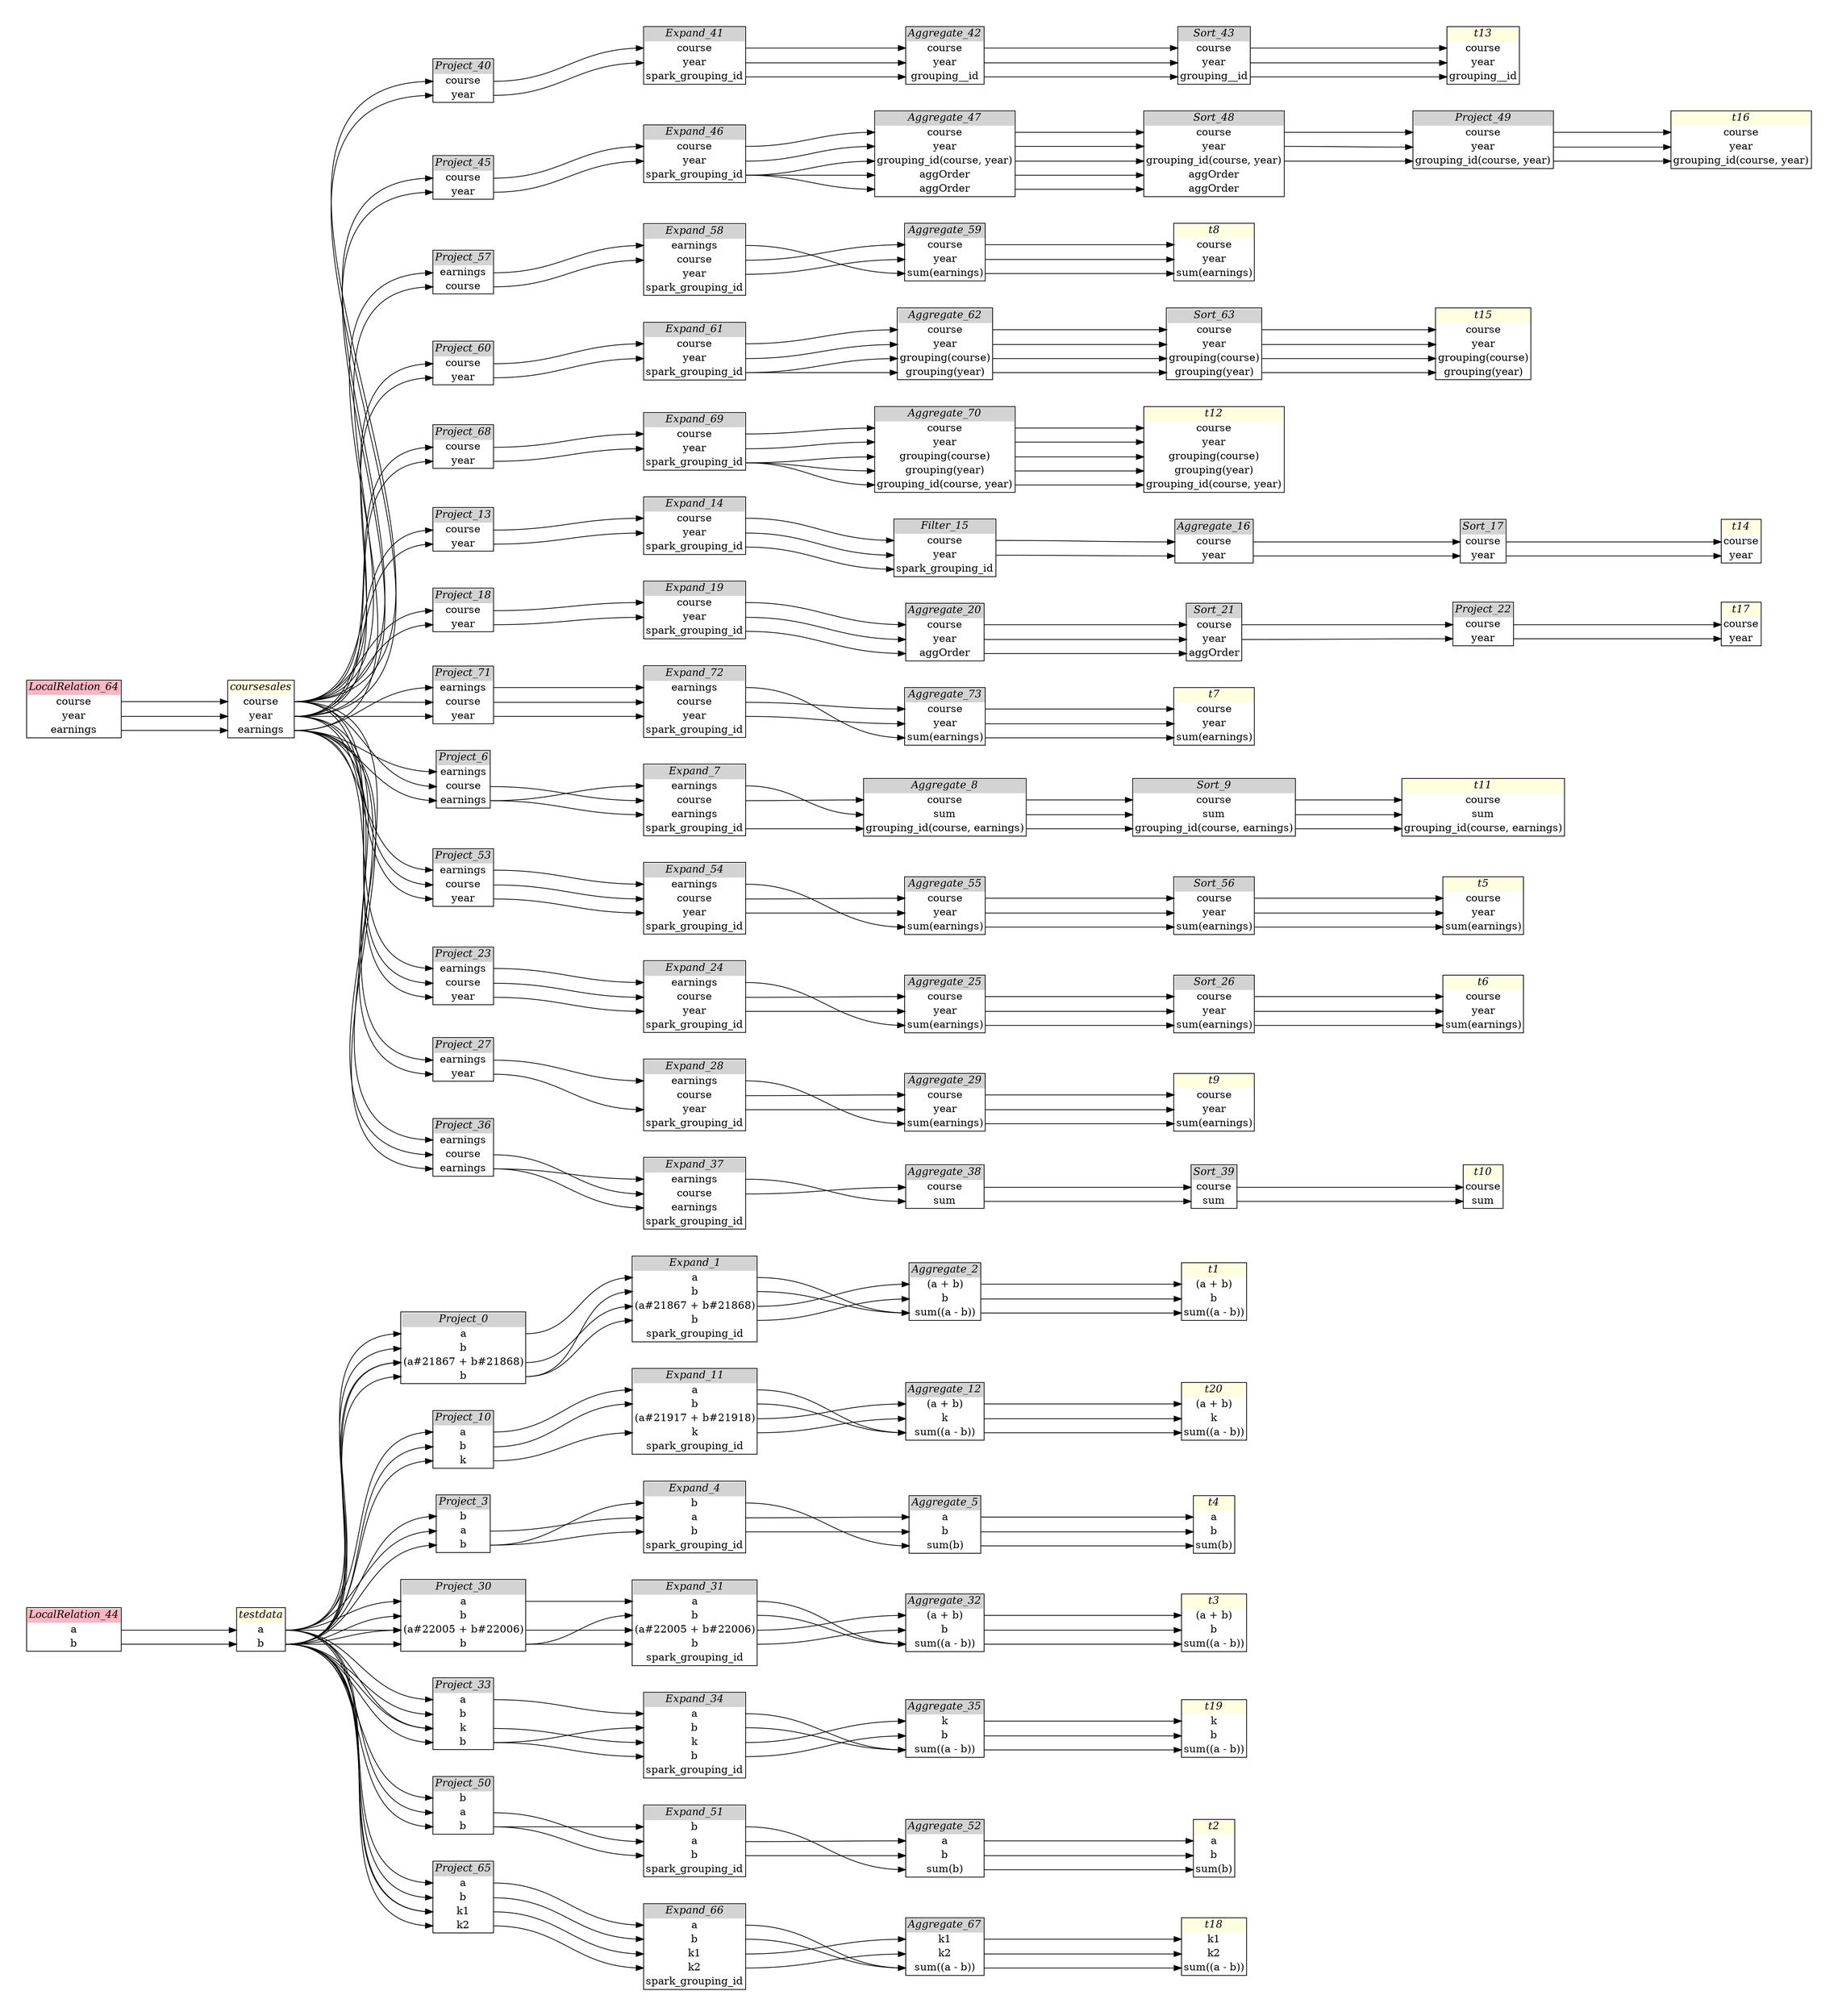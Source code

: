 // Automatically generated by SQLFlowTestSuite


digraph {
  graph [pad="0.5", nodesep="0.5", ranksep="2", fontname="Helvetica"];
  node [shape=plain]
  rankdir=LR;

  
"Aggregate_12" [label=<
<table border="1" cellborder="0" cellspacing="0">
  <tr><td bgcolor="lightgray" port="nodeName"><i>Aggregate_12</i></td></tr>
  <tr><td port="0">(a + b)</td></tr>
<tr><td port="1">k</td></tr>
<tr><td port="2">sum((a - b))</td></tr>
</table>>];
     

"Aggregate_16" [label=<
<table border="1" cellborder="0" cellspacing="0">
  <tr><td bgcolor="lightgray" port="nodeName"><i>Aggregate_16</i></td></tr>
  <tr><td port="0">course</td></tr>
<tr><td port="1">year</td></tr>
</table>>];
     

"Aggregate_2" [label=<
<table border="1" cellborder="0" cellspacing="0">
  <tr><td bgcolor="lightgray" port="nodeName"><i>Aggregate_2</i></td></tr>
  <tr><td port="0">(a + b)</td></tr>
<tr><td port="1">b</td></tr>
<tr><td port="2">sum((a - b))</td></tr>
</table>>];
     

"Aggregate_20" [label=<
<table border="1" cellborder="0" cellspacing="0">
  <tr><td bgcolor="lightgray" port="nodeName"><i>Aggregate_20</i></td></tr>
  <tr><td port="0">course</td></tr>
<tr><td port="1">year</td></tr>
<tr><td port="2">aggOrder</td></tr>
</table>>];
     

"Aggregate_25" [label=<
<table border="1" cellborder="0" cellspacing="0">
  <tr><td bgcolor="lightgray" port="nodeName"><i>Aggregate_25</i></td></tr>
  <tr><td port="0">course</td></tr>
<tr><td port="1">year</td></tr>
<tr><td port="2">sum(earnings)</td></tr>
</table>>];
     

"Aggregate_29" [label=<
<table border="1" cellborder="0" cellspacing="0">
  <tr><td bgcolor="lightgray" port="nodeName"><i>Aggregate_29</i></td></tr>
  <tr><td port="0">course</td></tr>
<tr><td port="1">year</td></tr>
<tr><td port="2">sum(earnings)</td></tr>
</table>>];
     

"Aggregate_32" [label=<
<table border="1" cellborder="0" cellspacing="0">
  <tr><td bgcolor="lightgray" port="nodeName"><i>Aggregate_32</i></td></tr>
  <tr><td port="0">(a + b)</td></tr>
<tr><td port="1">b</td></tr>
<tr><td port="2">sum((a - b))</td></tr>
</table>>];
     

"Aggregate_35" [label=<
<table border="1" cellborder="0" cellspacing="0">
  <tr><td bgcolor="lightgray" port="nodeName"><i>Aggregate_35</i></td></tr>
  <tr><td port="0">k</td></tr>
<tr><td port="1">b</td></tr>
<tr><td port="2">sum((a - b))</td></tr>
</table>>];
     

"Aggregate_38" [label=<
<table border="1" cellborder="0" cellspacing="0">
  <tr><td bgcolor="lightgray" port="nodeName"><i>Aggregate_38</i></td></tr>
  <tr><td port="0">course</td></tr>
<tr><td port="1">sum</td></tr>
</table>>];
     

"Aggregate_42" [label=<
<table border="1" cellborder="0" cellspacing="0">
  <tr><td bgcolor="lightgray" port="nodeName"><i>Aggregate_42</i></td></tr>
  <tr><td port="0">course</td></tr>
<tr><td port="1">year</td></tr>
<tr><td port="2">grouping__id</td></tr>
</table>>];
     

"Aggregate_47" [label=<
<table border="1" cellborder="0" cellspacing="0">
  <tr><td bgcolor="lightgray" port="nodeName"><i>Aggregate_47</i></td></tr>
  <tr><td port="0">course</td></tr>
<tr><td port="1">year</td></tr>
<tr><td port="2">grouping_id(course, year)</td></tr>
<tr><td port="3">aggOrder</td></tr>
<tr><td port="4">aggOrder</td></tr>
</table>>];
     

"Aggregate_5" [label=<
<table border="1" cellborder="0" cellspacing="0">
  <tr><td bgcolor="lightgray" port="nodeName"><i>Aggregate_5</i></td></tr>
  <tr><td port="0">a</td></tr>
<tr><td port="1">b</td></tr>
<tr><td port="2">sum(b)</td></tr>
</table>>];
     

"Aggregate_52" [label=<
<table border="1" cellborder="0" cellspacing="0">
  <tr><td bgcolor="lightgray" port="nodeName"><i>Aggregate_52</i></td></tr>
  <tr><td port="0">a</td></tr>
<tr><td port="1">b</td></tr>
<tr><td port="2">sum(b)</td></tr>
</table>>];
     

"Aggregate_55" [label=<
<table border="1" cellborder="0" cellspacing="0">
  <tr><td bgcolor="lightgray" port="nodeName"><i>Aggregate_55</i></td></tr>
  <tr><td port="0">course</td></tr>
<tr><td port="1">year</td></tr>
<tr><td port="2">sum(earnings)</td></tr>
</table>>];
     

"Aggregate_59" [label=<
<table border="1" cellborder="0" cellspacing="0">
  <tr><td bgcolor="lightgray" port="nodeName"><i>Aggregate_59</i></td></tr>
  <tr><td port="0">course</td></tr>
<tr><td port="1">year</td></tr>
<tr><td port="2">sum(earnings)</td></tr>
</table>>];
     

"Aggregate_62" [label=<
<table border="1" cellborder="0" cellspacing="0">
  <tr><td bgcolor="lightgray" port="nodeName"><i>Aggregate_62</i></td></tr>
  <tr><td port="0">course</td></tr>
<tr><td port="1">year</td></tr>
<tr><td port="2">grouping(course)</td></tr>
<tr><td port="3">grouping(year)</td></tr>
</table>>];
     

"Aggregate_67" [label=<
<table border="1" cellborder="0" cellspacing="0">
  <tr><td bgcolor="lightgray" port="nodeName"><i>Aggregate_67</i></td></tr>
  <tr><td port="0">k1</td></tr>
<tr><td port="1">k2</td></tr>
<tr><td port="2">sum((a - b))</td></tr>
</table>>];
     

"Aggregate_70" [label=<
<table border="1" cellborder="0" cellspacing="0">
  <tr><td bgcolor="lightgray" port="nodeName"><i>Aggregate_70</i></td></tr>
  <tr><td port="0">course</td></tr>
<tr><td port="1">year</td></tr>
<tr><td port="2">grouping(course)</td></tr>
<tr><td port="3">grouping(year)</td></tr>
<tr><td port="4">grouping_id(course, year)</td></tr>
</table>>];
     

"Aggregate_73" [label=<
<table border="1" cellborder="0" cellspacing="0">
  <tr><td bgcolor="lightgray" port="nodeName"><i>Aggregate_73</i></td></tr>
  <tr><td port="0">course</td></tr>
<tr><td port="1">year</td></tr>
<tr><td port="2">sum(earnings)</td></tr>
</table>>];
     

"Aggregate_8" [label=<
<table border="1" cellborder="0" cellspacing="0">
  <tr><td bgcolor="lightgray" port="nodeName"><i>Aggregate_8</i></td></tr>
  <tr><td port="0">course</td></tr>
<tr><td port="1">sum</td></tr>
<tr><td port="2">grouping_id(course, earnings)</td></tr>
</table>>];
     

"Expand_1" [label=<
<table border="1" cellborder="0" cellspacing="0">
  <tr><td bgcolor="lightgray" port="nodeName"><i>Expand_1</i></td></tr>
  <tr><td port="0">a</td></tr>
<tr><td port="1">b</td></tr>
<tr><td port="2">(a#21867 + b#21868)</td></tr>
<tr><td port="3">b</td></tr>
<tr><td port="4">spark_grouping_id</td></tr>
</table>>];
     

"Expand_11" [label=<
<table border="1" cellborder="0" cellspacing="0">
  <tr><td bgcolor="lightgray" port="nodeName"><i>Expand_11</i></td></tr>
  <tr><td port="0">a</td></tr>
<tr><td port="1">b</td></tr>
<tr><td port="2">(a#21917 + b#21918)</td></tr>
<tr><td port="3">k</td></tr>
<tr><td port="4">spark_grouping_id</td></tr>
</table>>];
     

"Expand_14" [label=<
<table border="1" cellborder="0" cellspacing="0">
  <tr><td bgcolor="lightgray" port="nodeName"><i>Expand_14</i></td></tr>
  <tr><td port="0">course</td></tr>
<tr><td port="1">year</td></tr>
<tr><td port="2">spark_grouping_id</td></tr>
</table>>];
     

"Expand_19" [label=<
<table border="1" cellborder="0" cellspacing="0">
  <tr><td bgcolor="lightgray" port="nodeName"><i>Expand_19</i></td></tr>
  <tr><td port="0">course</td></tr>
<tr><td port="1">year</td></tr>
<tr><td port="2">spark_grouping_id</td></tr>
</table>>];
     

"Expand_24" [label=<
<table border="1" cellborder="0" cellspacing="0">
  <tr><td bgcolor="lightgray" port="nodeName"><i>Expand_24</i></td></tr>
  <tr><td port="0">earnings</td></tr>
<tr><td port="1">course</td></tr>
<tr><td port="2">year</td></tr>
<tr><td port="3">spark_grouping_id</td></tr>
</table>>];
     

"Expand_28" [label=<
<table border="1" cellborder="0" cellspacing="0">
  <tr><td bgcolor="lightgray" port="nodeName"><i>Expand_28</i></td></tr>
  <tr><td port="0">earnings</td></tr>
<tr><td port="1">course</td></tr>
<tr><td port="2">year</td></tr>
<tr><td port="3">spark_grouping_id</td></tr>
</table>>];
     

"Expand_31" [label=<
<table border="1" cellborder="0" cellspacing="0">
  <tr><td bgcolor="lightgray" port="nodeName"><i>Expand_31</i></td></tr>
  <tr><td port="0">a</td></tr>
<tr><td port="1">b</td></tr>
<tr><td port="2">(a#22005 + b#22006)</td></tr>
<tr><td port="3">b</td></tr>
<tr><td port="4">spark_grouping_id</td></tr>
</table>>];
     

"Expand_34" [label=<
<table border="1" cellborder="0" cellspacing="0">
  <tr><td bgcolor="lightgray" port="nodeName"><i>Expand_34</i></td></tr>
  <tr><td port="0">a</td></tr>
<tr><td port="1">b</td></tr>
<tr><td port="2">k</td></tr>
<tr><td port="3">b</td></tr>
<tr><td port="4">spark_grouping_id</td></tr>
</table>>];
     

"Expand_37" [label=<
<table border="1" cellborder="0" cellspacing="0">
  <tr><td bgcolor="lightgray" port="nodeName"><i>Expand_37</i></td></tr>
  <tr><td port="0">earnings</td></tr>
<tr><td port="1">course</td></tr>
<tr><td port="2">earnings</td></tr>
<tr><td port="3">spark_grouping_id</td></tr>
</table>>];
     

"Expand_4" [label=<
<table border="1" cellborder="0" cellspacing="0">
  <tr><td bgcolor="lightgray" port="nodeName"><i>Expand_4</i></td></tr>
  <tr><td port="0">b</td></tr>
<tr><td port="1">a</td></tr>
<tr><td port="2">b</td></tr>
<tr><td port="3">spark_grouping_id</td></tr>
</table>>];
     

"Expand_41" [label=<
<table border="1" cellborder="0" cellspacing="0">
  <tr><td bgcolor="lightgray" port="nodeName"><i>Expand_41</i></td></tr>
  <tr><td port="0">course</td></tr>
<tr><td port="1">year</td></tr>
<tr><td port="2">spark_grouping_id</td></tr>
</table>>];
     

"Expand_46" [label=<
<table border="1" cellborder="0" cellspacing="0">
  <tr><td bgcolor="lightgray" port="nodeName"><i>Expand_46</i></td></tr>
  <tr><td port="0">course</td></tr>
<tr><td port="1">year</td></tr>
<tr><td port="2">spark_grouping_id</td></tr>
</table>>];
     

"Expand_51" [label=<
<table border="1" cellborder="0" cellspacing="0">
  <tr><td bgcolor="lightgray" port="nodeName"><i>Expand_51</i></td></tr>
  <tr><td port="0">b</td></tr>
<tr><td port="1">a</td></tr>
<tr><td port="2">b</td></tr>
<tr><td port="3">spark_grouping_id</td></tr>
</table>>];
     

"Expand_54" [label=<
<table border="1" cellborder="0" cellspacing="0">
  <tr><td bgcolor="lightgray" port="nodeName"><i>Expand_54</i></td></tr>
  <tr><td port="0">earnings</td></tr>
<tr><td port="1">course</td></tr>
<tr><td port="2">year</td></tr>
<tr><td port="3">spark_grouping_id</td></tr>
</table>>];
     

"Expand_58" [label=<
<table border="1" cellborder="0" cellspacing="0">
  <tr><td bgcolor="lightgray" port="nodeName"><i>Expand_58</i></td></tr>
  <tr><td port="0">earnings</td></tr>
<tr><td port="1">course</td></tr>
<tr><td port="2">year</td></tr>
<tr><td port="3">spark_grouping_id</td></tr>
</table>>];
     

"Expand_61" [label=<
<table border="1" cellborder="0" cellspacing="0">
  <tr><td bgcolor="lightgray" port="nodeName"><i>Expand_61</i></td></tr>
  <tr><td port="0">course</td></tr>
<tr><td port="1">year</td></tr>
<tr><td port="2">spark_grouping_id</td></tr>
</table>>];
     

"Expand_66" [label=<
<table border="1" cellborder="0" cellspacing="0">
  <tr><td bgcolor="lightgray" port="nodeName"><i>Expand_66</i></td></tr>
  <tr><td port="0">a</td></tr>
<tr><td port="1">b</td></tr>
<tr><td port="2">k1</td></tr>
<tr><td port="3">k2</td></tr>
<tr><td port="4">spark_grouping_id</td></tr>
</table>>];
     

"Expand_69" [label=<
<table border="1" cellborder="0" cellspacing="0">
  <tr><td bgcolor="lightgray" port="nodeName"><i>Expand_69</i></td></tr>
  <tr><td port="0">course</td></tr>
<tr><td port="1">year</td></tr>
<tr><td port="2">spark_grouping_id</td></tr>
</table>>];
     

"Expand_7" [label=<
<table border="1" cellborder="0" cellspacing="0">
  <tr><td bgcolor="lightgray" port="nodeName"><i>Expand_7</i></td></tr>
  <tr><td port="0">earnings</td></tr>
<tr><td port="1">course</td></tr>
<tr><td port="2">earnings</td></tr>
<tr><td port="3">spark_grouping_id</td></tr>
</table>>];
     

"Expand_72" [label=<
<table border="1" cellborder="0" cellspacing="0">
  <tr><td bgcolor="lightgray" port="nodeName"><i>Expand_72</i></td></tr>
  <tr><td port="0">earnings</td></tr>
<tr><td port="1">course</td></tr>
<tr><td port="2">year</td></tr>
<tr><td port="3">spark_grouping_id</td></tr>
</table>>];
     

"Filter_15" [label=<
<table border="1" cellborder="0" cellspacing="0">
  <tr><td bgcolor="lightgray" port="nodeName"><i>Filter_15</i></td></tr>
  <tr><td port="0">course</td></tr>
<tr><td port="1">year</td></tr>
<tr><td port="2">spark_grouping_id</td></tr>
</table>>];
     

"LocalRelation_44" [label=<
<table border="1" cellborder="0" cellspacing="0">
  <tr><td bgcolor="lightpink" port="nodeName"><i>LocalRelation_44</i></td></tr>
  <tr><td port="0">a</td></tr>
<tr><td port="1">b</td></tr>
</table>>];
     

"LocalRelation_64" [label=<
<table border="1" cellborder="0" cellspacing="0">
  <tr><td bgcolor="lightpink" port="nodeName"><i>LocalRelation_64</i></td></tr>
  <tr><td port="0">course</td></tr>
<tr><td port="1">year</td></tr>
<tr><td port="2">earnings</td></tr>
</table>>];
     

"Project_0" [label=<
<table border="1" cellborder="0" cellspacing="0">
  <tr><td bgcolor="lightgray" port="nodeName"><i>Project_0</i></td></tr>
  <tr><td port="0">a</td></tr>
<tr><td port="1">b</td></tr>
<tr><td port="2">(a#21867 + b#21868)</td></tr>
<tr><td port="3">b</td></tr>
</table>>];
     

"Project_10" [label=<
<table border="1" cellborder="0" cellspacing="0">
  <tr><td bgcolor="lightgray" port="nodeName"><i>Project_10</i></td></tr>
  <tr><td port="0">a</td></tr>
<tr><td port="1">b</td></tr>
<tr><td port="2">k</td></tr>
</table>>];
     

"Project_13" [label=<
<table border="1" cellborder="0" cellspacing="0">
  <tr><td bgcolor="lightgray" port="nodeName"><i>Project_13</i></td></tr>
  <tr><td port="0">course</td></tr>
<tr><td port="1">year</td></tr>
</table>>];
     

"Project_18" [label=<
<table border="1" cellborder="0" cellspacing="0">
  <tr><td bgcolor="lightgray" port="nodeName"><i>Project_18</i></td></tr>
  <tr><td port="0">course</td></tr>
<tr><td port="1">year</td></tr>
</table>>];
     

"Project_22" [label=<
<table border="1" cellborder="0" cellspacing="0">
  <tr><td bgcolor="lightgray" port="nodeName"><i>Project_22</i></td></tr>
  <tr><td port="0">course</td></tr>
<tr><td port="1">year</td></tr>
</table>>];
     

"Project_23" [label=<
<table border="1" cellborder="0" cellspacing="0">
  <tr><td bgcolor="lightgray" port="nodeName"><i>Project_23</i></td></tr>
  <tr><td port="0">earnings</td></tr>
<tr><td port="1">course</td></tr>
<tr><td port="2">year</td></tr>
</table>>];
     

"Project_27" [label=<
<table border="1" cellborder="0" cellspacing="0">
  <tr><td bgcolor="lightgray" port="nodeName"><i>Project_27</i></td></tr>
  <tr><td port="0">earnings</td></tr>
<tr><td port="1">year</td></tr>
</table>>];
     

"Project_3" [label=<
<table border="1" cellborder="0" cellspacing="0">
  <tr><td bgcolor="lightgray" port="nodeName"><i>Project_3</i></td></tr>
  <tr><td port="0">b</td></tr>
<tr><td port="1">a</td></tr>
<tr><td port="2">b</td></tr>
</table>>];
     

"Project_30" [label=<
<table border="1" cellborder="0" cellspacing="0">
  <tr><td bgcolor="lightgray" port="nodeName"><i>Project_30</i></td></tr>
  <tr><td port="0">a</td></tr>
<tr><td port="1">b</td></tr>
<tr><td port="2">(a#22005 + b#22006)</td></tr>
<tr><td port="3">b</td></tr>
</table>>];
     

"Project_33" [label=<
<table border="1" cellborder="0" cellspacing="0">
  <tr><td bgcolor="lightgray" port="nodeName"><i>Project_33</i></td></tr>
  <tr><td port="0">a</td></tr>
<tr><td port="1">b</td></tr>
<tr><td port="2">k</td></tr>
<tr><td port="3">b</td></tr>
</table>>];
     

"Project_36" [label=<
<table border="1" cellborder="0" cellspacing="0">
  <tr><td bgcolor="lightgray" port="nodeName"><i>Project_36</i></td></tr>
  <tr><td port="0">earnings</td></tr>
<tr><td port="1">course</td></tr>
<tr><td port="2">earnings</td></tr>
</table>>];
     

"Project_40" [label=<
<table border="1" cellborder="0" cellspacing="0">
  <tr><td bgcolor="lightgray" port="nodeName"><i>Project_40</i></td></tr>
  <tr><td port="0">course</td></tr>
<tr><td port="1">year</td></tr>
</table>>];
     

"Project_45" [label=<
<table border="1" cellborder="0" cellspacing="0">
  <tr><td bgcolor="lightgray" port="nodeName"><i>Project_45</i></td></tr>
  <tr><td port="0">course</td></tr>
<tr><td port="1">year</td></tr>
</table>>];
     

"Project_49" [label=<
<table border="1" cellborder="0" cellspacing="0">
  <tr><td bgcolor="lightgray" port="nodeName"><i>Project_49</i></td></tr>
  <tr><td port="0">course</td></tr>
<tr><td port="1">year</td></tr>
<tr><td port="2">grouping_id(course, year)</td></tr>
</table>>];
     

"Project_50" [label=<
<table border="1" cellborder="0" cellspacing="0">
  <tr><td bgcolor="lightgray" port="nodeName"><i>Project_50</i></td></tr>
  <tr><td port="0">b</td></tr>
<tr><td port="1">a</td></tr>
<tr><td port="2">b</td></tr>
</table>>];
     

"Project_53" [label=<
<table border="1" cellborder="0" cellspacing="0">
  <tr><td bgcolor="lightgray" port="nodeName"><i>Project_53</i></td></tr>
  <tr><td port="0">earnings</td></tr>
<tr><td port="1">course</td></tr>
<tr><td port="2">year</td></tr>
</table>>];
     

"Project_57" [label=<
<table border="1" cellborder="0" cellspacing="0">
  <tr><td bgcolor="lightgray" port="nodeName"><i>Project_57</i></td></tr>
  <tr><td port="0">earnings</td></tr>
<tr><td port="1">course</td></tr>
</table>>];
     

"Project_6" [label=<
<table border="1" cellborder="0" cellspacing="0">
  <tr><td bgcolor="lightgray" port="nodeName"><i>Project_6</i></td></tr>
  <tr><td port="0">earnings</td></tr>
<tr><td port="1">course</td></tr>
<tr><td port="2">earnings</td></tr>
</table>>];
     

"Project_60" [label=<
<table border="1" cellborder="0" cellspacing="0">
  <tr><td bgcolor="lightgray" port="nodeName"><i>Project_60</i></td></tr>
  <tr><td port="0">course</td></tr>
<tr><td port="1">year</td></tr>
</table>>];
     

"Project_65" [label=<
<table border="1" cellborder="0" cellspacing="0">
  <tr><td bgcolor="lightgray" port="nodeName"><i>Project_65</i></td></tr>
  <tr><td port="0">a</td></tr>
<tr><td port="1">b</td></tr>
<tr><td port="2">k1</td></tr>
<tr><td port="3">k2</td></tr>
</table>>];
     

"Project_68" [label=<
<table border="1" cellborder="0" cellspacing="0">
  <tr><td bgcolor="lightgray" port="nodeName"><i>Project_68</i></td></tr>
  <tr><td port="0">course</td></tr>
<tr><td port="1">year</td></tr>
</table>>];
     

"Project_71" [label=<
<table border="1" cellborder="0" cellspacing="0">
  <tr><td bgcolor="lightgray" port="nodeName"><i>Project_71</i></td></tr>
  <tr><td port="0">earnings</td></tr>
<tr><td port="1">course</td></tr>
<tr><td port="2">year</td></tr>
</table>>];
     

"Sort_17" [label=<
<table border="1" cellborder="0" cellspacing="0">
  <tr><td bgcolor="lightgray" port="nodeName"><i>Sort_17</i></td></tr>
  <tr><td port="0">course</td></tr>
<tr><td port="1">year</td></tr>
</table>>];
     

"Sort_21" [label=<
<table border="1" cellborder="0" cellspacing="0">
  <tr><td bgcolor="lightgray" port="nodeName"><i>Sort_21</i></td></tr>
  <tr><td port="0">course</td></tr>
<tr><td port="1">year</td></tr>
<tr><td port="2">aggOrder</td></tr>
</table>>];
     

"Sort_26" [label=<
<table border="1" cellborder="0" cellspacing="0">
  <tr><td bgcolor="lightgray" port="nodeName"><i>Sort_26</i></td></tr>
  <tr><td port="0">course</td></tr>
<tr><td port="1">year</td></tr>
<tr><td port="2">sum(earnings)</td></tr>
</table>>];
     

"Sort_39" [label=<
<table border="1" cellborder="0" cellspacing="0">
  <tr><td bgcolor="lightgray" port="nodeName"><i>Sort_39</i></td></tr>
  <tr><td port="0">course</td></tr>
<tr><td port="1">sum</td></tr>
</table>>];
     

"Sort_43" [label=<
<table border="1" cellborder="0" cellspacing="0">
  <tr><td bgcolor="lightgray" port="nodeName"><i>Sort_43</i></td></tr>
  <tr><td port="0">course</td></tr>
<tr><td port="1">year</td></tr>
<tr><td port="2">grouping__id</td></tr>
</table>>];
     

"Sort_48" [label=<
<table border="1" cellborder="0" cellspacing="0">
  <tr><td bgcolor="lightgray" port="nodeName"><i>Sort_48</i></td></tr>
  <tr><td port="0">course</td></tr>
<tr><td port="1">year</td></tr>
<tr><td port="2">grouping_id(course, year)</td></tr>
<tr><td port="3">aggOrder</td></tr>
<tr><td port="4">aggOrder</td></tr>
</table>>];
     

"Sort_56" [label=<
<table border="1" cellborder="0" cellspacing="0">
  <tr><td bgcolor="lightgray" port="nodeName"><i>Sort_56</i></td></tr>
  <tr><td port="0">course</td></tr>
<tr><td port="1">year</td></tr>
<tr><td port="2">sum(earnings)</td></tr>
</table>>];
     

"Sort_63" [label=<
<table border="1" cellborder="0" cellspacing="0">
  <tr><td bgcolor="lightgray" port="nodeName"><i>Sort_63</i></td></tr>
  <tr><td port="0">course</td></tr>
<tr><td port="1">year</td></tr>
<tr><td port="2">grouping(course)</td></tr>
<tr><td port="3">grouping(year)</td></tr>
</table>>];
     

"Sort_9" [label=<
<table border="1" cellborder="0" cellspacing="0">
  <tr><td bgcolor="lightgray" port="nodeName"><i>Sort_9</i></td></tr>
  <tr><td port="0">course</td></tr>
<tr><td port="1">sum</td></tr>
<tr><td port="2">grouping_id(course, earnings)</td></tr>
</table>>];
     

"coursesales" [label=<
<table border="1" cellborder="0" cellspacing="0">
  <tr><td bgcolor="lightyellow" port="nodeName"><i>coursesales</i></td></tr>
  <tr><td port="0">course</td></tr>
<tr><td port="1">year</td></tr>
<tr><td port="2">earnings</td></tr>
</table>>];
     

"t1" [label=<
<table border="1" cellborder="0" cellspacing="0">
  <tr><td bgcolor="lightyellow" port="nodeName"><i>t1</i></td></tr>
  <tr><td port="0">(a + b)</td></tr>
<tr><td port="1">b</td></tr>
<tr><td port="2">sum((a - b))</td></tr>
</table>>];
     

"t10" [label=<
<table border="1" cellborder="0" cellspacing="0">
  <tr><td bgcolor="lightyellow" port="nodeName"><i>t10</i></td></tr>
  <tr><td port="0">course</td></tr>
<tr><td port="1">sum</td></tr>
</table>>];
     

"t11" [label=<
<table border="1" cellborder="0" cellspacing="0">
  <tr><td bgcolor="lightyellow" port="nodeName"><i>t11</i></td></tr>
  <tr><td port="0">course</td></tr>
<tr><td port="1">sum</td></tr>
<tr><td port="2">grouping_id(course, earnings)</td></tr>
</table>>];
     

"t12" [label=<
<table border="1" cellborder="0" cellspacing="0">
  <tr><td bgcolor="lightyellow" port="nodeName"><i>t12</i></td></tr>
  <tr><td port="0">course</td></tr>
<tr><td port="1">year</td></tr>
<tr><td port="2">grouping(course)</td></tr>
<tr><td port="3">grouping(year)</td></tr>
<tr><td port="4">grouping_id(course, year)</td></tr>
</table>>];
     

"t13" [label=<
<table border="1" cellborder="0" cellspacing="0">
  <tr><td bgcolor="lightyellow" port="nodeName"><i>t13</i></td></tr>
  <tr><td port="0">course</td></tr>
<tr><td port="1">year</td></tr>
<tr><td port="2">grouping__id</td></tr>
</table>>];
     

"t14" [label=<
<table border="1" cellborder="0" cellspacing="0">
  <tr><td bgcolor="lightyellow" port="nodeName"><i>t14</i></td></tr>
  <tr><td port="0">course</td></tr>
<tr><td port="1">year</td></tr>
</table>>];
     

"t15" [label=<
<table border="1" cellborder="0" cellspacing="0">
  <tr><td bgcolor="lightyellow" port="nodeName"><i>t15</i></td></tr>
  <tr><td port="0">course</td></tr>
<tr><td port="1">year</td></tr>
<tr><td port="2">grouping(course)</td></tr>
<tr><td port="3">grouping(year)</td></tr>
</table>>];
     

"t16" [label=<
<table border="1" cellborder="0" cellspacing="0">
  <tr><td bgcolor="lightyellow" port="nodeName"><i>t16</i></td></tr>
  <tr><td port="0">course</td></tr>
<tr><td port="1">year</td></tr>
<tr><td port="2">grouping_id(course, year)</td></tr>
</table>>];
     

"t17" [label=<
<table border="1" cellborder="0" cellspacing="0">
  <tr><td bgcolor="lightyellow" port="nodeName"><i>t17</i></td></tr>
  <tr><td port="0">course</td></tr>
<tr><td port="1">year</td></tr>
</table>>];
     

"t18" [label=<
<table border="1" cellborder="0" cellspacing="0">
  <tr><td bgcolor="lightyellow" port="nodeName"><i>t18</i></td></tr>
  <tr><td port="0">k1</td></tr>
<tr><td port="1">k2</td></tr>
<tr><td port="2">sum((a - b))</td></tr>
</table>>];
     

"t19" [label=<
<table border="1" cellborder="0" cellspacing="0">
  <tr><td bgcolor="lightyellow" port="nodeName"><i>t19</i></td></tr>
  <tr><td port="0">k</td></tr>
<tr><td port="1">b</td></tr>
<tr><td port="2">sum((a - b))</td></tr>
</table>>];
     

"t2" [label=<
<table border="1" cellborder="0" cellspacing="0">
  <tr><td bgcolor="lightyellow" port="nodeName"><i>t2</i></td></tr>
  <tr><td port="0">a</td></tr>
<tr><td port="1">b</td></tr>
<tr><td port="2">sum(b)</td></tr>
</table>>];
     

"t20" [label=<
<table border="1" cellborder="0" cellspacing="0">
  <tr><td bgcolor="lightyellow" port="nodeName"><i>t20</i></td></tr>
  <tr><td port="0">(a + b)</td></tr>
<tr><td port="1">k</td></tr>
<tr><td port="2">sum((a - b))</td></tr>
</table>>];
     

"t3" [label=<
<table border="1" cellborder="0" cellspacing="0">
  <tr><td bgcolor="lightyellow" port="nodeName"><i>t3</i></td></tr>
  <tr><td port="0">(a + b)</td></tr>
<tr><td port="1">b</td></tr>
<tr><td port="2">sum((a - b))</td></tr>
</table>>];
     

"t4" [label=<
<table border="1" cellborder="0" cellspacing="0">
  <tr><td bgcolor="lightyellow" port="nodeName"><i>t4</i></td></tr>
  <tr><td port="0">a</td></tr>
<tr><td port="1">b</td></tr>
<tr><td port="2">sum(b)</td></tr>
</table>>];
     

"t5" [label=<
<table border="1" cellborder="0" cellspacing="0">
  <tr><td bgcolor="lightyellow" port="nodeName"><i>t5</i></td></tr>
  <tr><td port="0">course</td></tr>
<tr><td port="1">year</td></tr>
<tr><td port="2">sum(earnings)</td></tr>
</table>>];
     

"t6" [label=<
<table border="1" cellborder="0" cellspacing="0">
  <tr><td bgcolor="lightyellow" port="nodeName"><i>t6</i></td></tr>
  <tr><td port="0">course</td></tr>
<tr><td port="1">year</td></tr>
<tr><td port="2">sum(earnings)</td></tr>
</table>>];
     

"t7" [label=<
<table border="1" cellborder="0" cellspacing="0">
  <tr><td bgcolor="lightyellow" port="nodeName"><i>t7</i></td></tr>
  <tr><td port="0">course</td></tr>
<tr><td port="1">year</td></tr>
<tr><td port="2">sum(earnings)</td></tr>
</table>>];
     

"t8" [label=<
<table border="1" cellborder="0" cellspacing="0">
  <tr><td bgcolor="lightyellow" port="nodeName"><i>t8</i></td></tr>
  <tr><td port="0">course</td></tr>
<tr><td port="1">year</td></tr>
<tr><td port="2">sum(earnings)</td></tr>
</table>>];
     

"t9" [label=<
<table border="1" cellborder="0" cellspacing="0">
  <tr><td bgcolor="lightyellow" port="nodeName"><i>t9</i></td></tr>
  <tr><td port="0">course</td></tr>
<tr><td port="1">year</td></tr>
<tr><td port="2">sum(earnings)</td></tr>
</table>>];
     

"testdata" [label=<
<table border="1" cellborder="0" cellspacing="0">
  <tr><td bgcolor="lightyellow" port="nodeName"><i>testdata</i></td></tr>
  <tr><td port="0">a</td></tr>
<tr><td port="1">b</td></tr>
</table>>];
     
  "Aggregate_12":0 -> "t20":0;
"Aggregate_12":1 -> "t20":1;
"Aggregate_12":2 -> "t20":2;
"Aggregate_16":0 -> "Sort_17":0;
"Aggregate_16":1 -> "Sort_17":1;
"Aggregate_2":0 -> "t1":0;
"Aggregate_2":1 -> "t1":1;
"Aggregate_2":2 -> "t1":2;
"Aggregate_20":0 -> "Sort_21":0;
"Aggregate_20":1 -> "Sort_21":1;
"Aggregate_20":2 -> "Sort_21":2;
"Aggregate_25":0 -> "Sort_26":0;
"Aggregate_25":1 -> "Sort_26":1;
"Aggregate_25":2 -> "Sort_26":2;
"Aggregate_29":0 -> "t9":0;
"Aggregate_29":1 -> "t9":1;
"Aggregate_29":2 -> "t9":2;
"Aggregate_32":0 -> "t3":0;
"Aggregate_32":1 -> "t3":1;
"Aggregate_32":2 -> "t3":2;
"Aggregate_35":0 -> "t19":0;
"Aggregate_35":1 -> "t19":1;
"Aggregate_35":2 -> "t19":2;
"Aggregate_38":0 -> "Sort_39":0;
"Aggregate_38":1 -> "Sort_39":1;
"Aggregate_42":0 -> "Sort_43":0;
"Aggregate_42":1 -> "Sort_43":1;
"Aggregate_42":2 -> "Sort_43":2;
"Aggregate_47":0 -> "Sort_48":0;
"Aggregate_47":1 -> "Sort_48":1;
"Aggregate_47":2 -> "Sort_48":2;
"Aggregate_47":3 -> "Sort_48":3;
"Aggregate_47":4 -> "Sort_48":4;
"Aggregate_5":0 -> "t4":0;
"Aggregate_5":1 -> "t4":1;
"Aggregate_5":2 -> "t4":2;
"Aggregate_52":0 -> "t2":0;
"Aggregate_52":1 -> "t2":1;
"Aggregate_52":2 -> "t2":2;
"Aggregate_55":0 -> "Sort_56":0;
"Aggregate_55":1 -> "Sort_56":1;
"Aggregate_55":2 -> "Sort_56":2;
"Aggregate_59":0 -> "t8":0;
"Aggregate_59":1 -> "t8":1;
"Aggregate_59":2 -> "t8":2;
"Aggregate_62":0 -> "Sort_63":0;
"Aggregate_62":1 -> "Sort_63":1;
"Aggregate_62":2 -> "Sort_63":2;
"Aggregate_62":3 -> "Sort_63":3;
"Aggregate_67":0 -> "t18":0;
"Aggregate_67":1 -> "t18":1;
"Aggregate_67":2 -> "t18":2;
"Aggregate_70":0 -> "t12":0;
"Aggregate_70":1 -> "t12":1;
"Aggregate_70":2 -> "t12":2;
"Aggregate_70":3 -> "t12":3;
"Aggregate_70":4 -> "t12":4;
"Aggregate_73":0 -> "t7":0;
"Aggregate_73":1 -> "t7":1;
"Aggregate_73":2 -> "t7":2;
"Aggregate_8":0 -> "Sort_9":0;
"Aggregate_8":1 -> "Sort_9":1;
"Aggregate_8":2 -> "Sort_9":2;
"Expand_1":0 -> "Aggregate_2":2;
"Expand_1":1 -> "Aggregate_2":2;
"Expand_1":2 -> "Aggregate_2":0;
"Expand_1":3 -> "Aggregate_2":1;
"Expand_11":0 -> "Aggregate_12":2;
"Expand_11":1 -> "Aggregate_12":2;
"Expand_11":2 -> "Aggregate_12":0;
"Expand_11":3 -> "Aggregate_12":1;
"Expand_14":0 -> "Filter_15":0;
"Expand_14":1 -> "Filter_15":1;
"Expand_14":2 -> "Filter_15":2;
"Expand_19":0 -> "Aggregate_20":0;
"Expand_19":1 -> "Aggregate_20":1;
"Expand_19":2 -> "Aggregate_20":2;
"Expand_24":0 -> "Aggregate_25":2;
"Expand_24":1 -> "Aggregate_25":0;
"Expand_24":2 -> "Aggregate_25":1;
"Expand_28":0 -> "Aggregate_29":2;
"Expand_28":1 -> "Aggregate_29":0;
"Expand_28":2 -> "Aggregate_29":1;
"Expand_31":0 -> "Aggregate_32":2;
"Expand_31":1 -> "Aggregate_32":2;
"Expand_31":2 -> "Aggregate_32":0;
"Expand_31":3 -> "Aggregate_32":1;
"Expand_34":0 -> "Aggregate_35":2;
"Expand_34":1 -> "Aggregate_35":2;
"Expand_34":2 -> "Aggregate_35":0;
"Expand_34":3 -> "Aggregate_35":1;
"Expand_37":0 -> "Aggregate_38":1;
"Expand_37":1 -> "Aggregate_38":0;
"Expand_4":0 -> "Aggregate_5":2;
"Expand_4":1 -> "Aggregate_5":0;
"Expand_4":2 -> "Aggregate_5":1;
"Expand_41":0 -> "Aggregate_42":0;
"Expand_41":1 -> "Aggregate_42":1;
"Expand_41":2 -> "Aggregate_42":2;
"Expand_46":0 -> "Aggregate_47":0;
"Expand_46":1 -> "Aggregate_47":1;
"Expand_46":2 -> "Aggregate_47":2;
"Expand_46":2 -> "Aggregate_47":3;
"Expand_46":2 -> "Aggregate_47":4;
"Expand_51":0 -> "Aggregate_52":2;
"Expand_51":1 -> "Aggregate_52":0;
"Expand_51":2 -> "Aggregate_52":1;
"Expand_54":0 -> "Aggregate_55":2;
"Expand_54":1 -> "Aggregate_55":0;
"Expand_54":2 -> "Aggregate_55":1;
"Expand_58":0 -> "Aggregate_59":2;
"Expand_58":1 -> "Aggregate_59":0;
"Expand_58":2 -> "Aggregate_59":1;
"Expand_61":0 -> "Aggregate_62":0;
"Expand_61":1 -> "Aggregate_62":1;
"Expand_61":2 -> "Aggregate_62":2;
"Expand_61":2 -> "Aggregate_62":3;
"Expand_66":0 -> "Aggregate_67":2;
"Expand_66":1 -> "Aggregate_67":2;
"Expand_66":2 -> "Aggregate_67":0;
"Expand_66":3 -> "Aggregate_67":1;
"Expand_69":0 -> "Aggregate_70":0;
"Expand_69":1 -> "Aggregate_70":1;
"Expand_69":2 -> "Aggregate_70":2;
"Expand_69":2 -> "Aggregate_70":3;
"Expand_69":2 -> "Aggregate_70":4;
"Expand_7":0 -> "Aggregate_8":1;
"Expand_7":1 -> "Aggregate_8":0;
"Expand_7":3 -> "Aggregate_8":2;
"Expand_72":0 -> "Aggregate_73":2;
"Expand_72":1 -> "Aggregate_73":0;
"Expand_72":2 -> "Aggregate_73":1;
"Filter_15":0 -> "Aggregate_16":0;
"Filter_15":1 -> "Aggregate_16":1;
"LocalRelation_44":0 -> "testdata":0;
"LocalRelation_44":1 -> "testdata":1;
"LocalRelation_64":0 -> "coursesales":0;
"LocalRelation_64":1 -> "coursesales":1;
"LocalRelation_64":2 -> "coursesales":2;
"Project_0":0 -> "Expand_1":0;
"Project_0":2 -> "Expand_1":2;
"Project_0":3 -> "Expand_1":1;
"Project_0":3 -> "Expand_1":3;
"Project_10":0 -> "Expand_11":0;
"Project_10":1 -> "Expand_11":1;
"Project_10":2 -> "Expand_11":3;
"Project_13":0 -> "Expand_14":0;
"Project_13":1 -> "Expand_14":1;
"Project_18":0 -> "Expand_19":0;
"Project_18":1 -> "Expand_19":1;
"Project_22":0 -> "t17":0;
"Project_22":1 -> "t17":1;
"Project_23":0 -> "Expand_24":0;
"Project_23":1 -> "Expand_24":1;
"Project_23":2 -> "Expand_24":2;
"Project_27":0 -> "Expand_28":0;
"Project_27":1 -> "Expand_28":2;
"Project_3":1 -> "Expand_4":1;
"Project_3":2 -> "Expand_4":0;
"Project_3":2 -> "Expand_4":2;
"Project_30":0 -> "Expand_31":0;
"Project_30":2 -> "Expand_31":2;
"Project_30":3 -> "Expand_31":1;
"Project_30":3 -> "Expand_31":3;
"Project_33":0 -> "Expand_34":0;
"Project_33":2 -> "Expand_34":2;
"Project_33":3 -> "Expand_34":1;
"Project_33":3 -> "Expand_34":3;
"Project_36":1 -> "Expand_37":1;
"Project_36":2 -> "Expand_37":0;
"Project_36":2 -> "Expand_37":2;
"Project_40":0 -> "Expand_41":0;
"Project_40":1 -> "Expand_41":1;
"Project_45":0 -> "Expand_46":0;
"Project_45":1 -> "Expand_46":1;
"Project_49":0 -> "t16":0;
"Project_49":1 -> "t16":1;
"Project_49":2 -> "t16":2;
"Project_50":1 -> "Expand_51":1;
"Project_50":2 -> "Expand_51":0;
"Project_50":2 -> "Expand_51":2;
"Project_53":0 -> "Expand_54":0;
"Project_53":1 -> "Expand_54":1;
"Project_53":2 -> "Expand_54":2;
"Project_57":0 -> "Expand_58":0;
"Project_57":1 -> "Expand_58":1;
"Project_6":1 -> "Expand_7":1;
"Project_6":2 -> "Expand_7":0;
"Project_6":2 -> "Expand_7":2;
"Project_60":0 -> "Expand_61":0;
"Project_60":1 -> "Expand_61":1;
"Project_65":0 -> "Expand_66":0;
"Project_65":1 -> "Expand_66":1;
"Project_65":2 -> "Expand_66":2;
"Project_65":3 -> "Expand_66":3;
"Project_68":0 -> "Expand_69":0;
"Project_68":1 -> "Expand_69":1;
"Project_71":0 -> "Expand_72":0;
"Project_71":1 -> "Expand_72":1;
"Project_71":2 -> "Expand_72":2;
"Sort_17":0 -> "t14":0;
"Sort_17":1 -> "t14":1;
"Sort_21":0 -> "Project_22":0;
"Sort_21":1 -> "Project_22":1;
"Sort_26":0 -> "t6":0;
"Sort_26":1 -> "t6":1;
"Sort_26":2 -> "t6":2;
"Sort_39":0 -> "t10":0;
"Sort_39":1 -> "t10":1;
"Sort_43":0 -> "t13":0;
"Sort_43":1 -> "t13":1;
"Sort_43":2 -> "t13":2;
"Sort_48":0 -> "Project_49":0;
"Sort_48":1 -> "Project_49":1;
"Sort_48":2 -> "Project_49":2;
"Sort_56":0 -> "t5":0;
"Sort_56":1 -> "t5":1;
"Sort_56":2 -> "t5":2;
"Sort_63":0 -> "t15":0;
"Sort_63":1 -> "t15":1;
"Sort_63":2 -> "t15":2;
"Sort_63":3 -> "t15":3;
"Sort_9":0 -> "t11":0;
"Sort_9":1 -> "t11":1;
"Sort_9":2 -> "t11":2;
"coursesales":0 -> "Project_13":0;
"coursesales":0 -> "Project_18":0;
"coursesales":0 -> "Project_23":1;
"coursesales":0 -> "Project_36":1;
"coursesales":0 -> "Project_40":0;
"coursesales":0 -> "Project_45":0;
"coursesales":0 -> "Project_53":1;
"coursesales":0 -> "Project_57":1;
"coursesales":0 -> "Project_6":1;
"coursesales":0 -> "Project_60":0;
"coursesales":0 -> "Project_68":0;
"coursesales":0 -> "Project_71":1;
"coursesales":1 -> "Project_13":1;
"coursesales":1 -> "Project_18":1;
"coursesales":1 -> "Project_23":2;
"coursesales":1 -> "Project_27":1;
"coursesales":1 -> "Project_40":1;
"coursesales":1 -> "Project_45":1;
"coursesales":1 -> "Project_53":2;
"coursesales":1 -> "Project_60":1;
"coursesales":1 -> "Project_68":1;
"coursesales":1 -> "Project_71":2;
"coursesales":2 -> "Project_23":0;
"coursesales":2 -> "Project_27":0;
"coursesales":2 -> "Project_36":0;
"coursesales":2 -> "Project_36":2;
"coursesales":2 -> "Project_53":0;
"coursesales":2 -> "Project_57":0;
"coursesales":2 -> "Project_6":0;
"coursesales":2 -> "Project_6":2;
"coursesales":2 -> "Project_71":0;
"testdata":0 -> "Project_0":0;
"testdata":0 -> "Project_0":2;
"testdata":0 -> "Project_10":0;
"testdata":0 -> "Project_3":1;
"testdata":0 -> "Project_30":0;
"testdata":0 -> "Project_30":2;
"testdata":0 -> "Project_33":0;
"testdata":0 -> "Project_33":2;
"testdata":0 -> "Project_50":1;
"testdata":0 -> "Project_65":0;
"testdata":0 -> "Project_65":2;
"testdata":1 -> "Project_0":1;
"testdata":1 -> "Project_0":2;
"testdata":1 -> "Project_0":3;
"testdata":1 -> "Project_10":1;
"testdata":1 -> "Project_10":2;
"testdata":1 -> "Project_3":0;
"testdata":1 -> "Project_3":2;
"testdata":1 -> "Project_30":1;
"testdata":1 -> "Project_30":2;
"testdata":1 -> "Project_30":3;
"testdata":1 -> "Project_33":1;
"testdata":1 -> "Project_33":2;
"testdata":1 -> "Project_33":3;
"testdata":1 -> "Project_50":0;
"testdata":1 -> "Project_50":2;
"testdata":1 -> "Project_65":1;
"testdata":1 -> "Project_65":2;
"testdata":1 -> "Project_65":3;
}
       